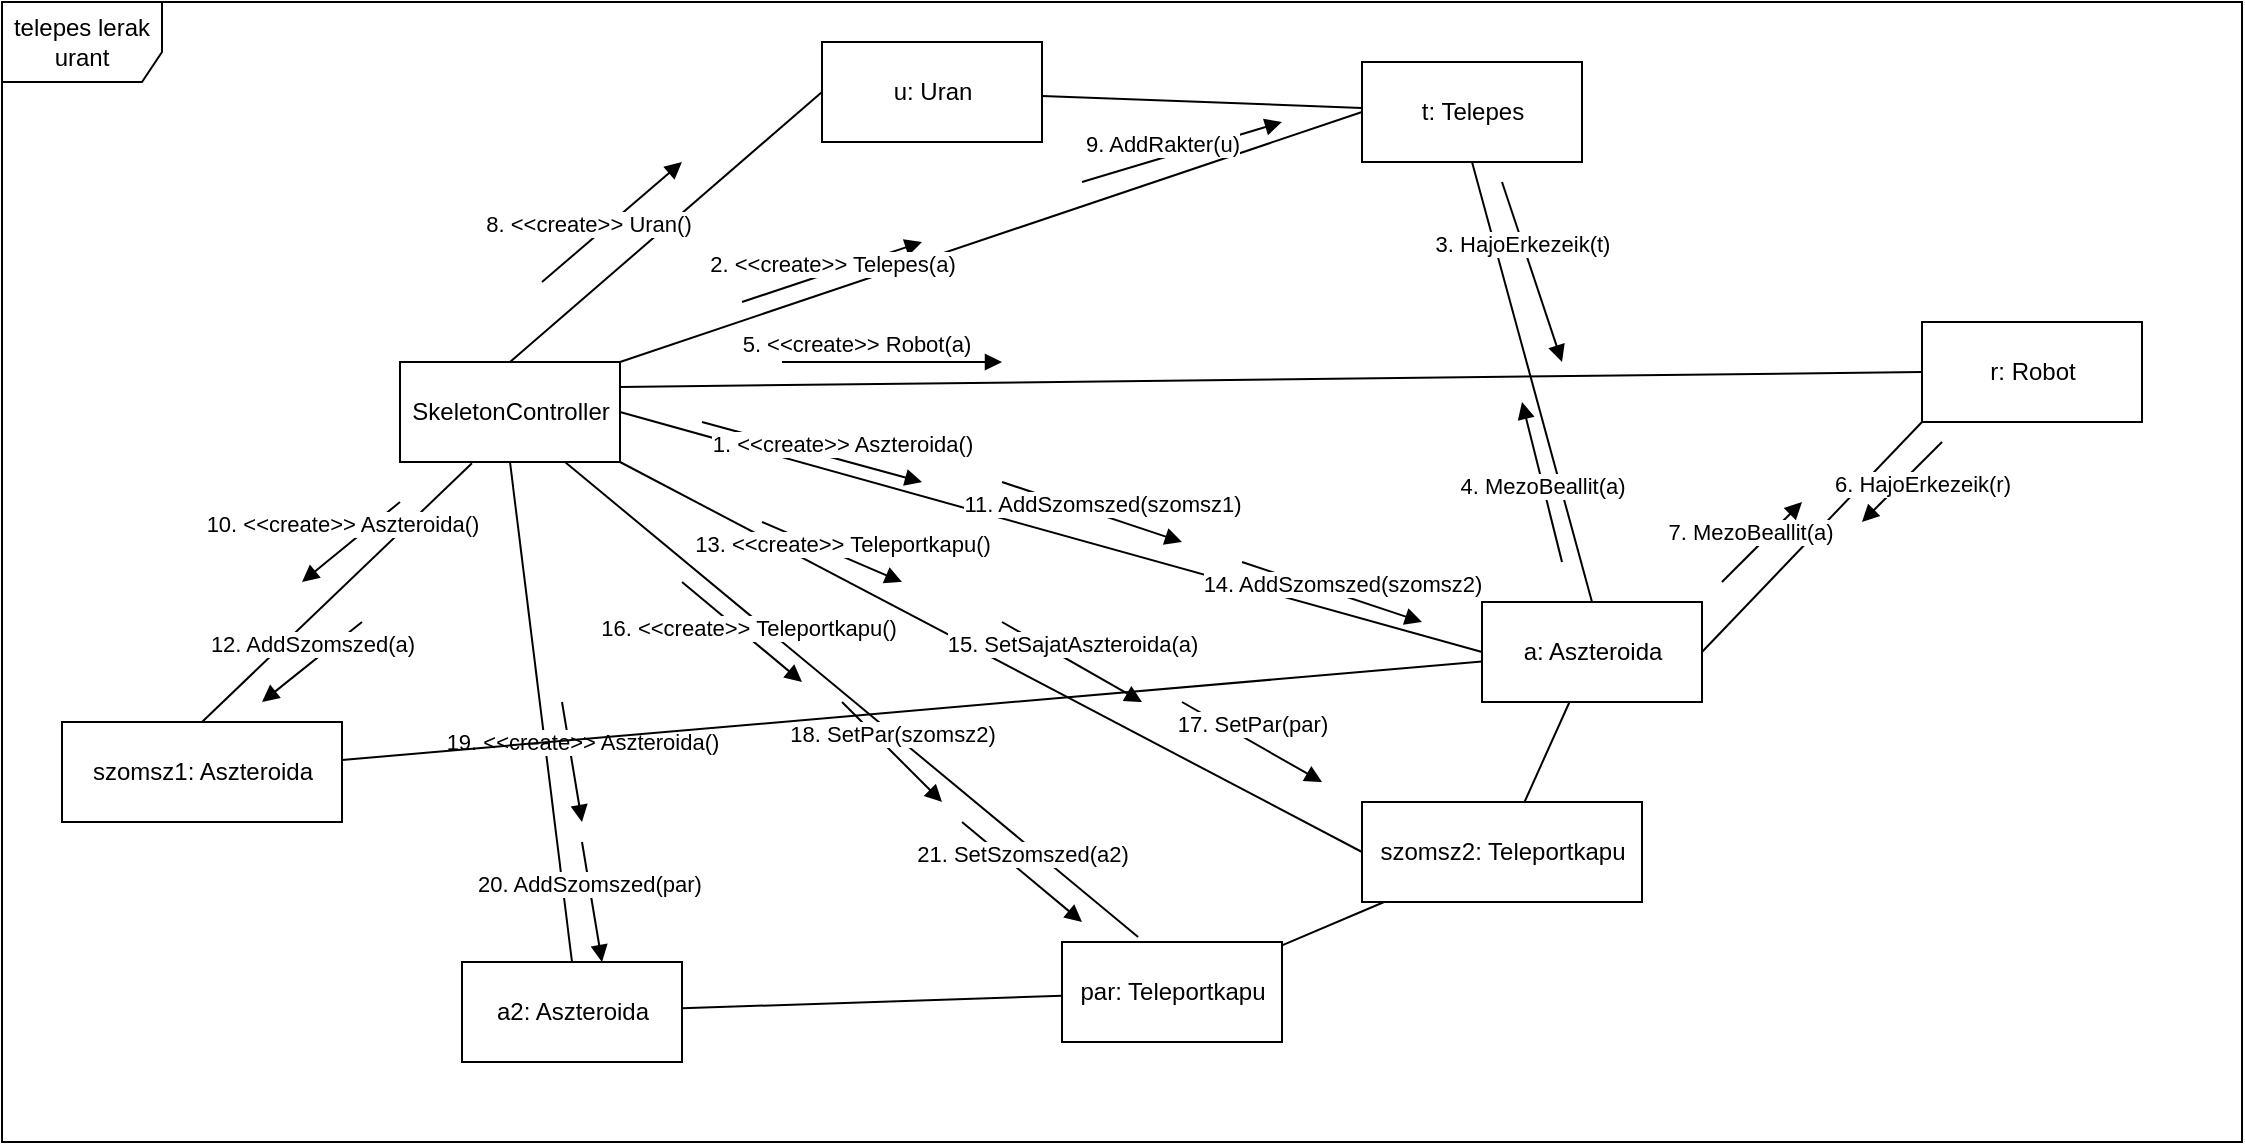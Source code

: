 <mxfile version="14.4.8" type="github" pages="4">
  <diagram id="cGndrTQ2I52EF4m9U1Xf" name="uran lerak">
    <mxGraphModel dx="1865" dy="548" grid="1" gridSize="10" guides="1" tooltips="1" connect="1" arrows="1" fold="1" page="1" pageScale="1" pageWidth="827" pageHeight="1169" math="0" shadow="0">
      <root>
        <mxCell id="0" />
        <mxCell id="1" parent="0" />
        <mxCell id="9FL1K6J3B2m2VXd5AmQe-39" value="telepes lerak urant" style="shape=umlFrame;whiteSpace=wrap;html=1;width=80;height=40;" parent="1" vertex="1">
          <mxGeometry x="-160" y="20" width="1120" height="570" as="geometry" />
        </mxCell>
        <mxCell id="9FL1K6J3B2m2VXd5AmQe-1" value="SkeletonController" style="html=1;" parent="1" vertex="1">
          <mxGeometry x="39" y="200" width="110" height="50" as="geometry" />
        </mxCell>
        <mxCell id="9FL1K6J3B2m2VXd5AmQe-2" value="t: Telepes" style="html=1;" parent="1" vertex="1">
          <mxGeometry x="520" y="50" width="110" height="50" as="geometry" />
        </mxCell>
        <mxCell id="9FL1K6J3B2m2VXd5AmQe-3" value="u: Uran" style="html=1;" parent="1" vertex="1">
          <mxGeometry x="250" y="40" width="110" height="50" as="geometry" />
        </mxCell>
        <mxCell id="9FL1K6J3B2m2VXd5AmQe-4" value="r: Robot" style="html=1;" parent="1" vertex="1">
          <mxGeometry x="800" y="180" width="110" height="50" as="geometry" />
        </mxCell>
        <mxCell id="9FL1K6J3B2m2VXd5AmQe-5" value="szomsz1: Aszteroida" style="html=1;" parent="1" vertex="1">
          <mxGeometry x="-130" y="380" width="140" height="50" as="geometry" />
        </mxCell>
        <mxCell id="9FL1K6J3B2m2VXd5AmQe-6" value="szomsz2: Teleportkapu" style="html=1;" parent="1" vertex="1">
          <mxGeometry x="520" y="420" width="140" height="50" as="geometry" />
        </mxCell>
        <mxCell id="9FL1K6J3B2m2VXd5AmQe-7" value="a: Aszteroida" style="html=1;" parent="1" vertex="1">
          <mxGeometry x="580" y="320" width="110" height="50" as="geometry" />
        </mxCell>
        <mxCell id="9FL1K6J3B2m2VXd5AmQe-10" value="" style="endArrow=none;html=1;exitX=1;exitY=0.5;exitDx=0;exitDy=0;entryX=0;entryY=0.5;entryDx=0;entryDy=0;" parent="1" source="9FL1K6J3B2m2VXd5AmQe-1" target="9FL1K6J3B2m2VXd5AmQe-7" edge="1">
          <mxGeometry width="50" height="50" relative="1" as="geometry">
            <mxPoint x="220" y="220" as="sourcePoint" />
            <mxPoint x="270" y="170" as="targetPoint" />
          </mxGeometry>
        </mxCell>
        <mxCell id="9FL1K6J3B2m2VXd5AmQe-11" value="" style="endArrow=none;html=1;exitX=0.327;exitY=1.013;exitDx=0;exitDy=0;entryX=0.5;entryY=0;entryDx=0;entryDy=0;exitPerimeter=0;" parent="1" source="9FL1K6J3B2m2VXd5AmQe-1" target="9FL1K6J3B2m2VXd5AmQe-5" edge="1">
          <mxGeometry width="50" height="50" relative="1" as="geometry">
            <mxPoint x="170" y="340" as="sourcePoint" />
            <mxPoint x="220" y="290" as="targetPoint" />
          </mxGeometry>
        </mxCell>
        <mxCell id="9FL1K6J3B2m2VXd5AmQe-12" value="" style="endArrow=none;html=1;exitX=1;exitY=1;exitDx=0;exitDy=0;entryX=0;entryY=0.5;entryDx=0;entryDy=0;" parent="1" source="9FL1K6J3B2m2VXd5AmQe-1" target="9FL1K6J3B2m2VXd5AmQe-6" edge="1">
          <mxGeometry width="50" height="50" relative="1" as="geometry">
            <mxPoint x="310" y="360" as="sourcePoint" />
            <mxPoint x="360" y="310" as="targetPoint" />
          </mxGeometry>
        </mxCell>
        <mxCell id="9FL1K6J3B2m2VXd5AmQe-13" value="" style="endArrow=none;html=1;exitX=0.5;exitY=0;exitDx=0;exitDy=0;entryX=0;entryY=0.5;entryDx=0;entryDy=0;" parent="1" source="9FL1K6J3B2m2VXd5AmQe-1" target="9FL1K6J3B2m2VXd5AmQe-3" edge="1">
          <mxGeometry width="50" height="50" relative="1" as="geometry">
            <mxPoint x="390" y="210" as="sourcePoint" />
            <mxPoint x="440" y="160" as="targetPoint" />
          </mxGeometry>
        </mxCell>
        <mxCell id="9FL1K6J3B2m2VXd5AmQe-14" value="" style="endArrow=none;html=1;exitX=1;exitY=0;exitDx=0;exitDy=0;entryX=0;entryY=0.5;entryDx=0;entryDy=0;" parent="1" source="9FL1K6J3B2m2VXd5AmQe-1" target="9FL1K6J3B2m2VXd5AmQe-2" edge="1">
          <mxGeometry width="50" height="50" relative="1" as="geometry">
            <mxPoint x="440" y="170" as="sourcePoint" />
            <mxPoint x="490" y="120" as="targetPoint" />
          </mxGeometry>
        </mxCell>
        <mxCell id="9FL1K6J3B2m2VXd5AmQe-15" value="" style="endArrow=none;html=1;exitX=1;exitY=0.25;exitDx=0;exitDy=0;entryX=0;entryY=0.5;entryDx=0;entryDy=0;" parent="1" source="9FL1K6J3B2m2VXd5AmQe-1" target="9FL1K6J3B2m2VXd5AmQe-4" edge="1">
          <mxGeometry width="50" height="50" relative="1" as="geometry">
            <mxPoint x="300" y="220" as="sourcePoint" />
            <mxPoint x="350" y="170" as="targetPoint" />
          </mxGeometry>
        </mxCell>
        <mxCell id="9FL1K6J3B2m2VXd5AmQe-16" value="" style="endArrow=none;html=1;exitX=0.5;exitY=0;exitDx=0;exitDy=0;entryX=0.5;entryY=1;entryDx=0;entryDy=0;" parent="1" source="9FL1K6J3B2m2VXd5AmQe-7" target="9FL1K6J3B2m2VXd5AmQe-2" edge="1">
          <mxGeometry width="50" height="50" relative="1" as="geometry">
            <mxPoint x="540" y="120" as="sourcePoint" />
            <mxPoint x="590" y="70" as="targetPoint" />
          </mxGeometry>
        </mxCell>
        <mxCell id="9FL1K6J3B2m2VXd5AmQe-17" value="" style="endArrow=none;html=1;exitX=1;exitY=0.5;exitDx=0;exitDy=0;entryX=0;entryY=1;entryDx=0;entryDy=0;" parent="1" source="9FL1K6J3B2m2VXd5AmQe-7" target="9FL1K6J3B2m2VXd5AmQe-4" edge="1">
          <mxGeometry width="50" height="50" relative="1" as="geometry">
            <mxPoint x="620" y="320" as="sourcePoint" />
            <mxPoint x="670" y="270" as="targetPoint" />
          </mxGeometry>
        </mxCell>
        <mxCell id="9FL1K6J3B2m2VXd5AmQe-19" value="1. &amp;lt;&amp;lt;create&amp;gt;&amp;gt; Aszteroida()" style="html=1;verticalAlign=bottom;endArrow=block;" parent="1" edge="1">
          <mxGeometry x="0.277" y="-1" width="80" relative="1" as="geometry">
            <mxPoint x="190" y="230" as="sourcePoint" />
            <mxPoint x="300" y="260" as="targetPoint" />
            <mxPoint as="offset" />
          </mxGeometry>
        </mxCell>
        <mxCell id="9FL1K6J3B2m2VXd5AmQe-20" value="2. &amp;lt;&amp;lt;create&amp;gt;&amp;gt; Telepes(a)" style="html=1;verticalAlign=bottom;endArrow=block;" parent="1" edge="1">
          <mxGeometry x="-0.041" y="-5" width="80" relative="1" as="geometry">
            <mxPoint x="210" y="170" as="sourcePoint" />
            <mxPoint x="300" y="140" as="targetPoint" />
            <mxPoint as="offset" />
          </mxGeometry>
        </mxCell>
        <mxCell id="9FL1K6J3B2m2VXd5AmQe-22" value="3. HajoErkezeik(t)" style="html=1;verticalAlign=bottom;endArrow=block;" parent="1" edge="1">
          <mxGeometry x="-0.133" y="-3" width="80" relative="1" as="geometry">
            <mxPoint x="590" y="110" as="sourcePoint" />
            <mxPoint x="620" y="200" as="targetPoint" />
            <mxPoint as="offset" />
          </mxGeometry>
        </mxCell>
        <mxCell id="9FL1K6J3B2m2VXd5AmQe-23" value="4. MezoBeallit(a)" style="html=1;verticalAlign=bottom;endArrow=block;" parent="1" edge="1">
          <mxGeometry x="-0.235" y="2" width="80" relative="1" as="geometry">
            <mxPoint x="620" y="300" as="sourcePoint" />
            <mxPoint x="600" y="220" as="targetPoint" />
            <mxPoint y="1" as="offset" />
          </mxGeometry>
        </mxCell>
        <mxCell id="9FL1K6J3B2m2VXd5AmQe-24" value="5. &amp;lt;&amp;lt;create&amp;gt;&amp;gt; Robot(a)" style="html=1;verticalAlign=bottom;endArrow=block;" parent="1" edge="1">
          <mxGeometry x="-0.333" width="80" relative="1" as="geometry">
            <mxPoint x="230" y="200" as="sourcePoint" />
            <mxPoint x="340" y="200" as="targetPoint" />
            <mxPoint as="offset" />
          </mxGeometry>
        </mxCell>
        <mxCell id="9FL1K6J3B2m2VXd5AmQe-25" value="6. HajoErkezeik(r)" style="html=1;verticalAlign=bottom;endArrow=block;" parent="1" edge="1">
          <mxGeometry y="14" width="80" relative="1" as="geometry">
            <mxPoint x="810" y="240" as="sourcePoint" />
            <mxPoint x="770" y="280" as="targetPoint" />
            <mxPoint as="offset" />
          </mxGeometry>
        </mxCell>
        <mxCell id="9FL1K6J3B2m2VXd5AmQe-26" value="7. MezoBeallit(a)" style="html=1;verticalAlign=bottom;endArrow=block;" parent="1" edge="1">
          <mxGeometry x="-0.235" y="2" width="80" relative="1" as="geometry">
            <mxPoint x="700" y="310" as="sourcePoint" />
            <mxPoint x="740" y="270" as="targetPoint" />
            <mxPoint y="1" as="offset" />
          </mxGeometry>
        </mxCell>
        <mxCell id="9FL1K6J3B2m2VXd5AmQe-27" value="8. &amp;lt;&amp;lt;create&amp;gt;&amp;gt; Uran()" style="html=1;verticalAlign=bottom;endArrow=block;" parent="1" edge="1">
          <mxGeometry x="-0.333" width="80" relative="1" as="geometry">
            <mxPoint x="110" y="160" as="sourcePoint" />
            <mxPoint x="180" y="100" as="targetPoint" />
            <mxPoint as="offset" />
          </mxGeometry>
        </mxCell>
        <mxCell id="9FL1K6J3B2m2VXd5AmQe-31" value="9. AddRakter(u)" style="html=1;verticalAlign=bottom;endArrow=block;" parent="1" edge="1">
          <mxGeometry x="-0.211" y="-2" width="80" relative="1" as="geometry">
            <mxPoint x="380" y="110" as="sourcePoint" />
            <mxPoint x="480" y="80" as="targetPoint" />
            <mxPoint as="offset" />
          </mxGeometry>
        </mxCell>
        <mxCell id="9FL1K6J3B2m2VXd5AmQe-33" value="13. &amp;lt;&amp;lt;create&amp;gt;&amp;gt; Teleportkapu()" style="html=1;verticalAlign=bottom;endArrow=block;" parent="1" edge="1">
          <mxGeometry x="0.172" y="-3" width="80" relative="1" as="geometry">
            <mxPoint x="220" y="280" as="sourcePoint" />
            <mxPoint x="290" y="310" as="targetPoint" />
            <mxPoint as="offset" />
          </mxGeometry>
        </mxCell>
        <mxCell id="9FL1K6J3B2m2VXd5AmQe-34" value="14. AddSzomszed(szomsz2)" style="html=1;verticalAlign=bottom;endArrow=block;" parent="1" edge="1">
          <mxGeometry x="0.133" y="-3" width="80" relative="1" as="geometry">
            <mxPoint x="460" y="300" as="sourcePoint" />
            <mxPoint x="550" y="330" as="targetPoint" />
            <mxPoint as="offset" />
          </mxGeometry>
        </mxCell>
        <mxCell id="9FL1K6J3B2m2VXd5AmQe-35" value="15. SetSajatAszteroida(a)" style="html=1;verticalAlign=bottom;endArrow=block;" parent="1" edge="1">
          <mxGeometry width="80" relative="1" as="geometry">
            <mxPoint x="340" y="330" as="sourcePoint" />
            <mxPoint x="410" y="370" as="targetPoint" />
          </mxGeometry>
        </mxCell>
        <mxCell id="9FL1K6J3B2m2VXd5AmQe-36" value="10. &amp;lt;&amp;lt;create&amp;gt;&amp;gt; Aszteroida()" style="html=1;verticalAlign=bottom;endArrow=block;" parent="1" edge="1">
          <mxGeometry x="0.11" y="-3" width="80" relative="1" as="geometry">
            <mxPoint x="39" y="270" as="sourcePoint" />
            <mxPoint x="-10" y="310" as="targetPoint" />
            <mxPoint as="offset" />
          </mxGeometry>
        </mxCell>
        <mxCell id="9FL1K6J3B2m2VXd5AmQe-37" value="11. AddSzomszed(szomsz1)" style="html=1;verticalAlign=bottom;endArrow=block;" parent="1" edge="1">
          <mxGeometry x="0.133" y="-3" width="80" relative="1" as="geometry">
            <mxPoint x="340" y="260" as="sourcePoint" />
            <mxPoint x="430" y="290" as="targetPoint" />
            <mxPoint as="offset" />
          </mxGeometry>
        </mxCell>
        <mxCell id="9FL1K6J3B2m2VXd5AmQe-38" value="12. AddSzomszed(a)" style="html=1;verticalAlign=bottom;endArrow=block;" parent="1" edge="1">
          <mxGeometry width="80" relative="1" as="geometry">
            <mxPoint x="20" y="330" as="sourcePoint" />
            <mxPoint x="-30" y="370" as="targetPoint" />
          </mxGeometry>
        </mxCell>
        <mxCell id="Hm71dzM1AlSwNaNX1aZA-1" value="par: Teleportkapu" style="html=1;" parent="1" vertex="1">
          <mxGeometry x="370" y="490" width="110" height="50" as="geometry" />
        </mxCell>
        <mxCell id="Hm71dzM1AlSwNaNX1aZA-2" value="" style="endArrow=none;html=1;entryX=0.75;entryY=1;entryDx=0;entryDy=0;exitX=0.346;exitY=-0.051;exitDx=0;exitDy=0;exitPerimeter=0;" parent="1" source="Hm71dzM1AlSwNaNX1aZA-1" target="9FL1K6J3B2m2VXd5AmQe-1" edge="1">
          <mxGeometry width="50" height="50" relative="1" as="geometry">
            <mxPoint x="260" y="560" as="sourcePoint" />
            <mxPoint x="310" y="510" as="targetPoint" />
          </mxGeometry>
        </mxCell>
        <mxCell id="Hm71dzM1AlSwNaNX1aZA-3" value="16. &amp;lt;&amp;lt;create&amp;gt;&amp;gt; Teleportkapu()" style="html=1;verticalAlign=bottom;endArrow=block;" parent="1" edge="1">
          <mxGeometry x="0.172" y="-3" width="80" relative="1" as="geometry">
            <mxPoint x="180" y="310" as="sourcePoint" />
            <mxPoint x="240" y="360" as="targetPoint" />
            <mxPoint as="offset" />
          </mxGeometry>
        </mxCell>
        <mxCell id="Hm71dzM1AlSwNaNX1aZA-4" value="18. SetPar(szomsz2)" style="html=1;verticalAlign=bottom;endArrow=block;" parent="1" edge="1">
          <mxGeometry width="80" relative="1" as="geometry">
            <mxPoint x="260" y="370" as="sourcePoint" />
            <mxPoint x="310" y="420" as="targetPoint" />
          </mxGeometry>
        </mxCell>
        <mxCell id="Hm71dzM1AlSwNaNX1aZA-7" value="17. SetPar(par)" style="html=1;verticalAlign=bottom;endArrow=block;" parent="1" edge="1">
          <mxGeometry width="80" relative="1" as="geometry">
            <mxPoint x="430" y="370" as="sourcePoint" />
            <mxPoint x="500" y="410" as="targetPoint" />
          </mxGeometry>
        </mxCell>
        <mxCell id="lhohdEln27SzimqYORcL-1" value="a2: Aszteroida" style="html=1;" parent="1" vertex="1">
          <mxGeometry x="70" y="500" width="110" height="50" as="geometry" />
        </mxCell>
        <mxCell id="lhohdEln27SzimqYORcL-2" value="" style="endArrow=none;html=1;entryX=0.5;entryY=1;entryDx=0;entryDy=0;exitX=0.5;exitY=0;exitDx=0;exitDy=0;" parent="1" source="lhohdEln27SzimqYORcL-1" target="9FL1K6J3B2m2VXd5AmQe-1" edge="1">
          <mxGeometry width="50" height="50" relative="1" as="geometry">
            <mxPoint x="130" y="450" as="sourcePoint" />
            <mxPoint x="180" y="400" as="targetPoint" />
          </mxGeometry>
        </mxCell>
        <mxCell id="lhohdEln27SzimqYORcL-3" value="19. &amp;lt;&amp;lt;create&amp;gt;&amp;gt; Aszteroida()" style="html=1;verticalAlign=bottom;endArrow=block;" parent="1" edge="1">
          <mxGeometry x="0.027" y="5" width="80" relative="1" as="geometry">
            <mxPoint x="120" y="370" as="sourcePoint" />
            <mxPoint x="130" y="430" as="targetPoint" />
            <mxPoint y="-1" as="offset" />
          </mxGeometry>
        </mxCell>
        <mxCell id="lhohdEln27SzimqYORcL-4" value="20. AddSzomszed(par)&amp;nbsp;" style="html=1;verticalAlign=bottom;endArrow=block;" parent="1" edge="1">
          <mxGeometry width="80" relative="1" as="geometry">
            <mxPoint x="130" y="440" as="sourcePoint" />
            <mxPoint x="140" y="500" as="targetPoint" />
          </mxGeometry>
        </mxCell>
        <mxCell id="lhohdEln27SzimqYORcL-5" value="21. SetSzomszed(a2)" style="html=1;verticalAlign=bottom;endArrow=block;" parent="1" edge="1">
          <mxGeometry width="80" relative="1" as="geometry">
            <mxPoint x="320" y="430" as="sourcePoint" />
            <mxPoint x="380" y="480" as="targetPoint" />
          </mxGeometry>
        </mxCell>
        <mxCell id="4Nk4OMgDWAYSSSV4upXP-1" value="" style="endArrow=none;html=1;" edge="1" parent="1" source="9FL1K6J3B2m2VXd5AmQe-3" target="9FL1K6J3B2m2VXd5AmQe-2">
          <mxGeometry width="50" height="50" relative="1" as="geometry">
            <mxPoint x="380" y="310" as="sourcePoint" />
            <mxPoint x="430" y="260" as="targetPoint" />
          </mxGeometry>
        </mxCell>
        <mxCell id="4Nk4OMgDWAYSSSV4upXP-2" value="" style="endArrow=none;html=1;" edge="1" parent="1" source="9FL1K6J3B2m2VXd5AmQe-6" target="9FL1K6J3B2m2VXd5AmQe-7">
          <mxGeometry width="50" height="50" relative="1" as="geometry">
            <mxPoint x="380" y="310" as="sourcePoint" />
            <mxPoint x="430" y="260" as="targetPoint" />
          </mxGeometry>
        </mxCell>
        <mxCell id="4Nk4OMgDWAYSSSV4upXP-3" value="" style="endArrow=none;html=1;" edge="1" parent="1" source="9FL1K6J3B2m2VXd5AmQe-5" target="9FL1K6J3B2m2VXd5AmQe-7">
          <mxGeometry width="50" height="50" relative="1" as="geometry">
            <mxPoint x="380" y="310" as="sourcePoint" />
            <mxPoint x="430" y="260" as="targetPoint" />
          </mxGeometry>
        </mxCell>
        <mxCell id="4Nk4OMgDWAYSSSV4upXP-4" value="" style="endArrow=none;html=1;" edge="1" parent="1" source="lhohdEln27SzimqYORcL-1" target="Hm71dzM1AlSwNaNX1aZA-1">
          <mxGeometry width="50" height="50" relative="1" as="geometry">
            <mxPoint x="380" y="410" as="sourcePoint" />
            <mxPoint x="430" y="360" as="targetPoint" />
          </mxGeometry>
        </mxCell>
        <mxCell id="4Nk4OMgDWAYSSSV4upXP-5" value="" style="endArrow=none;html=1;" edge="1" parent="1" source="Hm71dzM1AlSwNaNX1aZA-1" target="9FL1K6J3B2m2VXd5AmQe-6">
          <mxGeometry width="50" height="50" relative="1" as="geometry">
            <mxPoint x="380" y="410" as="sourcePoint" />
            <mxPoint x="430" y="360" as="targetPoint" />
          </mxGeometry>
        </mxCell>
      </root>
    </mxGraphModel>
  </diagram>
  <diagram id="jZOSFxhqqhnbCBLfSbJ2" name="telepes felrobban">
    <mxGraphModel dx="1038" dy="548" grid="1" gridSize="10" guides="1" tooltips="1" connect="1" arrows="1" fold="1" page="1" pageScale="1" pageWidth="827" pageHeight="1169" math="0" shadow="0">
      <root>
        <mxCell id="fE28yrwp13PNALd54ubo-0" />
        <mxCell id="fE28yrwp13PNALd54ubo-1" parent="fE28yrwp13PNALd54ubo-0" />
        <mxCell id="IId4-qgfH96JZzZ_Dn9f-0" value="telepes felrobban" style="shape=umlFrame;whiteSpace=wrap;html=1;" parent="fE28yrwp13PNALd54ubo-1" vertex="1">
          <mxGeometry x="40" y="60" width="640" height="230" as="geometry" />
        </mxCell>
        <mxCell id="SxeoPl8w95Iu_6kl5tav-0" value="SkeletonController" style="html=1;" parent="fE28yrwp13PNALd54ubo-1" vertex="1">
          <mxGeometry x="79" y="100" width="110" height="50" as="geometry" />
        </mxCell>
        <mxCell id="SxeoPl8w95Iu_6kl5tav-1" value="a: Aszteroida" style="html=1;" parent="fE28yrwp13PNALd54ubo-1" vertex="1">
          <mxGeometry x="490" y="100" width="110" height="50" as="geometry" />
        </mxCell>
        <mxCell id="SxeoPl8w95Iu_6kl5tav-3" value="t: Telepes" style="html=1;" parent="fE28yrwp13PNALd54ubo-1" vertex="1">
          <mxGeometry x="280" y="210" width="110" height="50" as="geometry" />
        </mxCell>
        <mxCell id="SxeoPl8w95Iu_6kl5tav-5" value="" style="endArrow=none;html=1;exitX=1;exitY=0.5;exitDx=0;exitDy=0;entryX=0;entryY=0.5;entryDx=0;entryDy=0;" parent="fE28yrwp13PNALd54ubo-1" source="SxeoPl8w95Iu_6kl5tav-0" target="SxeoPl8w95Iu_6kl5tav-1" edge="1">
          <mxGeometry width="50" height="50" relative="1" as="geometry">
            <mxPoint x="240" y="150" as="sourcePoint" />
            <mxPoint x="290" y="100" as="targetPoint" />
          </mxGeometry>
        </mxCell>
        <mxCell id="SxeoPl8w95Iu_6kl5tav-6" value="" style="endArrow=none;html=1;exitX=0;exitY=0.5;exitDx=0;exitDy=0;entryX=0.691;entryY=1.093;entryDx=0;entryDy=0;entryPerimeter=0;" parent="fE28yrwp13PNALd54ubo-1" source="SxeoPl8w95Iu_6kl5tav-3" target="SxeoPl8w95Iu_6kl5tav-0" edge="1">
          <mxGeometry width="50" height="50" relative="1" as="geometry">
            <mxPoint x="130" y="190" as="sourcePoint" />
            <mxPoint x="180" y="140" as="targetPoint" />
          </mxGeometry>
        </mxCell>
        <mxCell id="SxeoPl8w95Iu_6kl5tav-7" value="" style="endArrow=none;html=1;exitX=1;exitY=0.5;exitDx=0;exitDy=0;entryX=0.5;entryY=1;entryDx=0;entryDy=0;" parent="fE28yrwp13PNALd54ubo-1" source="SxeoPl8w95Iu_6kl5tav-3" target="SxeoPl8w95Iu_6kl5tav-1" edge="1">
          <mxGeometry width="50" height="50" relative="1" as="geometry">
            <mxPoint x="470" y="230" as="sourcePoint" />
            <mxPoint x="520" y="180" as="targetPoint" />
          </mxGeometry>
        </mxCell>
        <mxCell id="SxeoPl8w95Iu_6kl5tav-8" value="1. &amp;lt;&amp;lt;create&amp;gt;&amp;gt; Aszteroida" style="html=1;verticalAlign=bottom;endArrow=block;" parent="fE28yrwp13PNALd54ubo-1" edge="1">
          <mxGeometry width="80" relative="1" as="geometry">
            <mxPoint x="240" y="120" as="sourcePoint" />
            <mxPoint x="320" y="120" as="targetPoint" />
          </mxGeometry>
        </mxCell>
        <mxCell id="SxeoPl8w95Iu_6kl5tav-12" value="2. &amp;lt;&amp;lt;create&amp;gt;&amp;gt;Telepes(a)" style="html=1;verticalAlign=bottom;endArrow=block;" parent="fE28yrwp13PNALd54ubo-1" edge="1">
          <mxGeometry width="80" relative="1" as="geometry">
            <mxPoint x="180" y="160" as="sourcePoint" />
            <mxPoint x="250" y="200" as="targetPoint" />
          </mxGeometry>
        </mxCell>
        <mxCell id="SxeoPl8w95Iu_6kl5tav-13" value="3. HajoErkezik(t)" style="html=1;verticalAlign=bottom;endArrow=block;" parent="fE28yrwp13PNALd54ubo-1" edge="1">
          <mxGeometry x="-0.6" y="4" width="80" relative="1" as="geometry">
            <mxPoint x="400" y="210" as="sourcePoint" />
            <mxPoint x="460" y="180" as="targetPoint" />
            <mxPoint y="-1" as="offset" />
          </mxGeometry>
        </mxCell>
        <mxCell id="SxeoPl8w95Iu_6kl5tav-14" value="4. MezoBeallit(a)" style="html=1;verticalAlign=bottom;endArrow=block;" parent="fE28yrwp13PNALd54ubo-1" edge="1">
          <mxGeometry x="0.154" y="8" width="80" relative="1" as="geometry">
            <mxPoint x="560" y="160" as="sourcePoint" />
            <mxPoint x="500" y="200" as="targetPoint" />
            <mxPoint x="1" as="offset" />
          </mxGeometry>
        </mxCell>
      </root>
    </mxGraphModel>
  </diagram>
  <diagram id="ZMEtinrI4FBVTUFw5A8d" name="robot felrobban">
    <mxGraphModel dx="1038" dy="1717" grid="1" gridSize="10" guides="1" tooltips="1" connect="1" arrows="1" fold="1" page="1" pageScale="1" pageWidth="827" pageHeight="1169" math="0" shadow="0">
      <root>
        <mxCell id="tNg7Mk-TqXhIMjz5h44o-0" />
        <mxCell id="tNg7Mk-TqXhIMjz5h44o-1" parent="tNg7Mk-TqXhIMjz5h44o-0" />
        <mxCell id="cqcnxdFmE2MbFH7agYnZ-0" value="robot felrobban" style="shape=umlFrame;whiteSpace=wrap;html=1;" parent="tNg7Mk-TqXhIMjz5h44o-1" vertex="1">
          <mxGeometry x="30" y="-20" width="630" height="300" as="geometry" />
        </mxCell>
        <mxCell id="jkEN6lxGWN2_NCcmv1Hr-0" value="SkeletonController" style="html=1;" parent="tNg7Mk-TqXhIMjz5h44o-1" vertex="1">
          <mxGeometry x="80" y="100" width="110" height="50" as="geometry" />
        </mxCell>
        <mxCell id="jkEN6lxGWN2_NCcmv1Hr-1" value="a: Aszteroida" style="html=1;" parent="tNg7Mk-TqXhIMjz5h44o-1" vertex="1">
          <mxGeometry x="490" y="100" width="110" height="50" as="geometry" />
        </mxCell>
        <mxCell id="jkEN6lxGWN2_NCcmv1Hr-2" value="szomsz1: Aszteroida" style="html=1;" parent="tNg7Mk-TqXhIMjz5h44o-1" vertex="1">
          <mxGeometry x="400" width="120" height="50" as="geometry" />
        </mxCell>
        <mxCell id="jkEN6lxGWN2_NCcmv1Hr-3" value="r: Robot" style="html=1;" parent="tNg7Mk-TqXhIMjz5h44o-1" vertex="1">
          <mxGeometry x="280" y="210" width="110" height="50" as="geometry" />
        </mxCell>
        <mxCell id="jkEN6lxGWN2_NCcmv1Hr-4" value="" style="endArrow=none;html=1;entryX=0;entryY=0.5;entryDx=0;entryDy=0;" parent="tNg7Mk-TqXhIMjz5h44o-1" source="jkEN6lxGWN2_NCcmv1Hr-0" target="jkEN6lxGWN2_NCcmv1Hr-2" edge="1">
          <mxGeometry width="50" height="50" relative="1" as="geometry">
            <mxPoint x="180" y="90" as="sourcePoint" />
            <mxPoint x="230" y="40" as="targetPoint" />
          </mxGeometry>
        </mxCell>
        <mxCell id="jkEN6lxGWN2_NCcmv1Hr-5" value="" style="endArrow=none;html=1;exitX=1;exitY=0.5;exitDx=0;exitDy=0;entryX=0;entryY=0.5;entryDx=0;entryDy=0;" parent="tNg7Mk-TqXhIMjz5h44o-1" source="jkEN6lxGWN2_NCcmv1Hr-0" target="jkEN6lxGWN2_NCcmv1Hr-1" edge="1">
          <mxGeometry width="50" height="50" relative="1" as="geometry">
            <mxPoint x="240" y="150" as="sourcePoint" />
            <mxPoint x="290" y="100" as="targetPoint" />
          </mxGeometry>
        </mxCell>
        <mxCell id="jkEN6lxGWN2_NCcmv1Hr-6" value="" style="endArrow=none;html=1;exitX=0;exitY=0.5;exitDx=0;exitDy=0;entryX=0.691;entryY=1.093;entryDx=0;entryDy=0;entryPerimeter=0;" parent="tNg7Mk-TqXhIMjz5h44o-1" source="jkEN6lxGWN2_NCcmv1Hr-3" target="jkEN6lxGWN2_NCcmv1Hr-0" edge="1">
          <mxGeometry width="50" height="50" relative="1" as="geometry">
            <mxPoint x="130" y="190" as="sourcePoint" />
            <mxPoint x="180" y="140" as="targetPoint" />
          </mxGeometry>
        </mxCell>
        <mxCell id="jkEN6lxGWN2_NCcmv1Hr-7" value="" style="endArrow=none;html=1;exitX=1;exitY=0.5;exitDx=0;exitDy=0;entryX=0.5;entryY=1;entryDx=0;entryDy=0;" parent="tNg7Mk-TqXhIMjz5h44o-1" source="jkEN6lxGWN2_NCcmv1Hr-3" target="jkEN6lxGWN2_NCcmv1Hr-1" edge="1">
          <mxGeometry width="50" height="50" relative="1" as="geometry">
            <mxPoint x="470" y="230" as="sourcePoint" />
            <mxPoint x="520" y="180" as="targetPoint" />
          </mxGeometry>
        </mxCell>
        <mxCell id="jkEN6lxGWN2_NCcmv1Hr-8" value="1. &amp;lt;&amp;lt;create&amp;gt;&amp;gt; Aszteroida()" style="html=1;verticalAlign=bottom;endArrow=block;" parent="tNg7Mk-TqXhIMjz5h44o-1" edge="1">
          <mxGeometry width="80" relative="1" as="geometry">
            <mxPoint x="220" y="120" as="sourcePoint" />
            <mxPoint x="300" y="120" as="targetPoint" />
            <mxPoint as="offset" />
          </mxGeometry>
        </mxCell>
        <mxCell id="jkEN6lxGWN2_NCcmv1Hr-9" value="2. &amp;lt;&amp;lt;create&amp;gt;&amp;gt; Aszteroida()" style="html=1;verticalAlign=bottom;endArrow=block;" parent="tNg7Mk-TqXhIMjz5h44o-1" edge="1">
          <mxGeometry x="-0.414" y="1" width="80" relative="1" as="geometry">
            <mxPoint x="200" y="90" as="sourcePoint" />
            <mxPoint x="270" y="60" as="targetPoint" />
            <mxPoint as="offset" />
          </mxGeometry>
        </mxCell>
        <mxCell id="jkEN6lxGWN2_NCcmv1Hr-10" value="3. AddSzomszed(szomsz1)" style="html=1;verticalAlign=bottom;endArrow=block;" parent="tNg7Mk-TqXhIMjz5h44o-1" edge="1">
          <mxGeometry width="80" relative="1" as="geometry">
            <mxPoint x="370" y="120" as="sourcePoint" />
            <mxPoint x="450" y="120" as="targetPoint" />
          </mxGeometry>
        </mxCell>
        <mxCell id="jkEN6lxGWN2_NCcmv1Hr-11" value="4. AddSzomszed(a)" style="html=1;verticalAlign=bottom;endArrow=block;" parent="tNg7Mk-TqXhIMjz5h44o-1" edge="1">
          <mxGeometry x="-0.103" y="-4" width="80" relative="1" as="geometry">
            <mxPoint x="295" y="50" as="sourcePoint" />
            <mxPoint x="370" y="20" as="targetPoint" />
            <mxPoint as="offset" />
          </mxGeometry>
        </mxCell>
        <mxCell id="jkEN6lxGWN2_NCcmv1Hr-12" value="5. &amp;lt;&amp;lt;create&amp;gt;&amp;gt;Robot(a)" style="html=1;verticalAlign=bottom;endArrow=block;" parent="tNg7Mk-TqXhIMjz5h44o-1" edge="1">
          <mxGeometry width="80" relative="1" as="geometry">
            <mxPoint x="180" y="160" as="sourcePoint" />
            <mxPoint x="250" y="200" as="targetPoint" />
          </mxGeometry>
        </mxCell>
        <mxCell id="jkEN6lxGWN2_NCcmv1Hr-13" value="6. HajoErkezik(r)" style="html=1;verticalAlign=bottom;endArrow=block;" parent="tNg7Mk-TqXhIMjz5h44o-1" edge="1">
          <mxGeometry x="-0.6" y="4" width="80" relative="1" as="geometry">
            <mxPoint x="400" y="210" as="sourcePoint" />
            <mxPoint x="460" y="180" as="targetPoint" />
            <mxPoint y="-1" as="offset" />
          </mxGeometry>
        </mxCell>
        <mxCell id="jkEN6lxGWN2_NCcmv1Hr-14" value="7. MezoBeallit(a)" style="html=1;verticalAlign=bottom;endArrow=block;" parent="tNg7Mk-TqXhIMjz5h44o-1" edge="1">
          <mxGeometry x="0.154" y="8" width="80" relative="1" as="geometry">
            <mxPoint x="560" y="160" as="sourcePoint" />
            <mxPoint x="500" y="200" as="targetPoint" />
            <mxPoint x="1" as="offset" />
          </mxGeometry>
        </mxCell>
        <mxCell id="kefMBPvo8ZOLP_2zlrT--0" value="" style="endArrow=none;html=1;" edge="1" parent="tNg7Mk-TqXhIMjz5h44o-1" source="jkEN6lxGWN2_NCcmv1Hr-1" target="jkEN6lxGWN2_NCcmv1Hr-2">
          <mxGeometry width="50" height="50" relative="1" as="geometry">
            <mxPoint x="390" y="120" as="sourcePoint" />
            <mxPoint x="440" y="70" as="targetPoint" />
          </mxGeometry>
        </mxCell>
      </root>
    </mxGraphModel>
  </diagram>
  <diagram id="pWsdqFWlw2FUgayK0x8P" name="kapu felrobban">
    <mxGraphModel dx="1038" dy="548" grid="1" gridSize="10" guides="1" tooltips="1" connect="1" arrows="1" fold="1" page="1" pageScale="1" pageWidth="827" pageHeight="1169" math="0" shadow="0">
      <root>
        <mxCell id="v6jwJLfO85b3WAoEfoh4-0" />
        <mxCell id="v6jwJLfO85b3WAoEfoh4-1" parent="v6jwJLfO85b3WAoEfoh4-0" />
        <mxCell id="v6jwJLfO85b3WAoEfoh4-2" value="Teleportkapu aszteroidája felrobban" style="shape=umlFrame;whiteSpace=wrap;html=1;width=130;height=50;" parent="v6jwJLfO85b3WAoEfoh4-1" vertex="1">
          <mxGeometry x="10" y="20" width="600" height="430" as="geometry" />
        </mxCell>
        <mxCell id="v6jwJLfO85b3WAoEfoh4-3" value="SkeletonController" style="html=1;" parent="v6jwJLfO85b3WAoEfoh4-1" vertex="1">
          <mxGeometry x="40" y="190" width="110" height="50" as="geometry" />
        </mxCell>
        <mxCell id="v6jwJLfO85b3WAoEfoh4-4" value="szomsz2: Teleportkapu" style="html=1;" parent="v6jwJLfO85b3WAoEfoh4-1" vertex="1">
          <mxGeometry x="460" y="40" width="130" height="50" as="geometry" />
        </mxCell>
        <mxCell id="v6jwJLfO85b3WAoEfoh4-5" value="par: Teleportkapu" style="html=1;" parent="v6jwJLfO85b3WAoEfoh4-1" vertex="1">
          <mxGeometry x="470" y="230" width="110" height="50" as="geometry" />
        </mxCell>
        <mxCell id="v6jwJLfO85b3WAoEfoh4-6" value="a: Aszteroida" style="html=1;" parent="v6jwJLfO85b3WAoEfoh4-1" vertex="1">
          <mxGeometry x="240" y="380" width="160" height="50" as="geometry" />
        </mxCell>
        <mxCell id="v6jwJLfO85b3WAoEfoh4-7" value="" style="endArrow=none;html=1;" parent="v6jwJLfO85b3WAoEfoh4-1" source="v6jwJLfO85b3WAoEfoh4-3" target="v6jwJLfO85b3WAoEfoh4-6" edge="1">
          <mxGeometry width="50" height="50" relative="1" as="geometry">
            <mxPoint x="400" y="310" as="sourcePoint" />
            <mxPoint x="450" y="260" as="targetPoint" />
          </mxGeometry>
        </mxCell>
        <mxCell id="v6jwJLfO85b3WAoEfoh4-8" value="" style="endArrow=none;html=1;" parent="v6jwJLfO85b3WAoEfoh4-1" source="v6jwJLfO85b3WAoEfoh4-3" target="v6jwJLfO85b3WAoEfoh4-5" edge="1">
          <mxGeometry width="50" height="50" relative="1" as="geometry">
            <mxPoint x="138.37" y="220" as="sourcePoint" />
            <mxPoint x="306.63" y="400" as="targetPoint" />
          </mxGeometry>
        </mxCell>
        <mxCell id="v6jwJLfO85b3WAoEfoh4-9" value="" style="endArrow=none;html=1;" parent="v6jwJLfO85b3WAoEfoh4-1" source="v6jwJLfO85b3WAoEfoh4-3" target="v6jwJLfO85b3WAoEfoh4-4" edge="1">
          <mxGeometry width="50" height="50" relative="1" as="geometry">
            <mxPoint x="148.37" y="230" as="sourcePoint" />
            <mxPoint x="316.63" y="410" as="targetPoint" />
          </mxGeometry>
        </mxCell>
        <mxCell id="v6jwJLfO85b3WAoEfoh4-10" value="1: &amp;lt;&amp;lt;create&amp;gt;&amp;gt; Teleportkapu()" style="html=1;verticalAlign=bottom;endArrow=block;" parent="v6jwJLfO85b3WAoEfoh4-1" edge="1">
          <mxGeometry x="-0.8" y="19" width="80" relative="1" as="geometry">
            <mxPoint x="170" y="170" as="sourcePoint" />
            <mxPoint x="230" y="150" as="targetPoint" />
            <mxPoint as="offset" />
          </mxGeometry>
        </mxCell>
        <mxCell id="v6jwJLfO85b3WAoEfoh4-11" value="2: &amp;lt;&amp;lt;create&amp;gt;&amp;gt; Teleportkapu()" style="html=1;verticalAlign=bottom;endArrow=block;" parent="v6jwJLfO85b3WAoEfoh4-1" edge="1">
          <mxGeometry x="0.317" y="7" width="80" relative="1" as="geometry">
            <mxPoint x="200" y="210" as="sourcePoint" />
            <mxPoint x="300" y="220" as="targetPoint" />
            <mxPoint as="offset" />
          </mxGeometry>
        </mxCell>
        <mxCell id="v6jwJLfO85b3WAoEfoh4-12" value="3: &amp;lt;&amp;lt;create&amp;gt;&amp;gt; Asztreoida()" style="html=1;verticalAlign=bottom;endArrow=block;" parent="v6jwJLfO85b3WAoEfoh4-1" edge="1">
          <mxGeometry x="0.718" y="15" width="80" relative="1" as="geometry">
            <mxPoint x="160" y="250" as="sourcePoint" />
            <mxPoint x="230" y="310" as="targetPoint" />
            <mxPoint as="offset" />
          </mxGeometry>
        </mxCell>
        <mxCell id="v6jwJLfO85b3WAoEfoh4-13" value="4: SetPar(par)" style="html=1;verticalAlign=bottom;endArrow=block;" parent="v6jwJLfO85b3WAoEfoh4-1" edge="1">
          <mxGeometry x="-0.6" y="6" width="80" relative="1" as="geometry">
            <mxPoint x="270" y="130" as="sourcePoint" />
            <mxPoint x="330" y="110" as="targetPoint" />
            <mxPoint as="offset" />
          </mxGeometry>
        </mxCell>
        <mxCell id="v6jwJLfO85b3WAoEfoh4-14" value="5: SetPar(szomsz2)" style="html=1;verticalAlign=bottom;endArrow=block;" parent="v6jwJLfO85b3WAoEfoh4-1" edge="1">
          <mxGeometry x="-0.015" y="5" width="80" relative="1" as="geometry">
            <mxPoint x="350" y="220" as="sourcePoint" />
            <mxPoint x="430" y="230" as="targetPoint" />
            <mxPoint as="offset" />
          </mxGeometry>
        </mxCell>
        <mxCell id="v6jwJLfO85b3WAoEfoh4-15" value="6: AddSzomszed(szomsz2)" style="html=1;verticalAlign=bottom;endArrow=block;" parent="v6jwJLfO85b3WAoEfoh4-1" edge="1">
          <mxGeometry x="0.869" y="22" width="80" relative="1" as="geometry">
            <mxPoint x="250" y="320" as="sourcePoint" />
            <mxPoint x="310" y="370" as="targetPoint" />
            <mxPoint as="offset" />
          </mxGeometry>
        </mxCell>
        <mxCell id="v6jwJLfO85b3WAoEfoh4-16" value="7: SetSajatAszteroida(a)" style="html=1;verticalAlign=bottom;endArrow=block;" parent="v6jwJLfO85b3WAoEfoh4-1" edge="1">
          <mxGeometry x="-1" y="25" width="80" relative="1" as="geometry">
            <mxPoint x="365" y="90" as="sourcePoint" />
            <mxPoint x="425" y="70" as="targetPoint" />
            <mxPoint x="-7" y="4" as="offset" />
          </mxGeometry>
        </mxCell>
        <mxCell id="Ca9tBFz76bbJn8Gk8Mp_-0" value="" style="endArrow=none;html=1;" edge="1" parent="v6jwJLfO85b3WAoEfoh4-1" source="v6jwJLfO85b3WAoEfoh4-4" target="v6jwJLfO85b3WAoEfoh4-5">
          <mxGeometry width="50" height="50" relative="1" as="geometry">
            <mxPoint x="390" y="310" as="sourcePoint" />
            <mxPoint x="440" y="260" as="targetPoint" />
          </mxGeometry>
        </mxCell>
        <mxCell id="Ca9tBFz76bbJn8Gk8Mp_-1" value="" style="endArrow=none;html=1;" edge="1" parent="v6jwJLfO85b3WAoEfoh4-1" source="v6jwJLfO85b3WAoEfoh4-6" target="v6jwJLfO85b3WAoEfoh4-4">
          <mxGeometry width="50" height="50" relative="1" as="geometry">
            <mxPoint x="390" y="310" as="sourcePoint" />
            <mxPoint x="440" y="260" as="targetPoint" />
          </mxGeometry>
        </mxCell>
      </root>
    </mxGraphModel>
  </diagram>
</mxfile>
